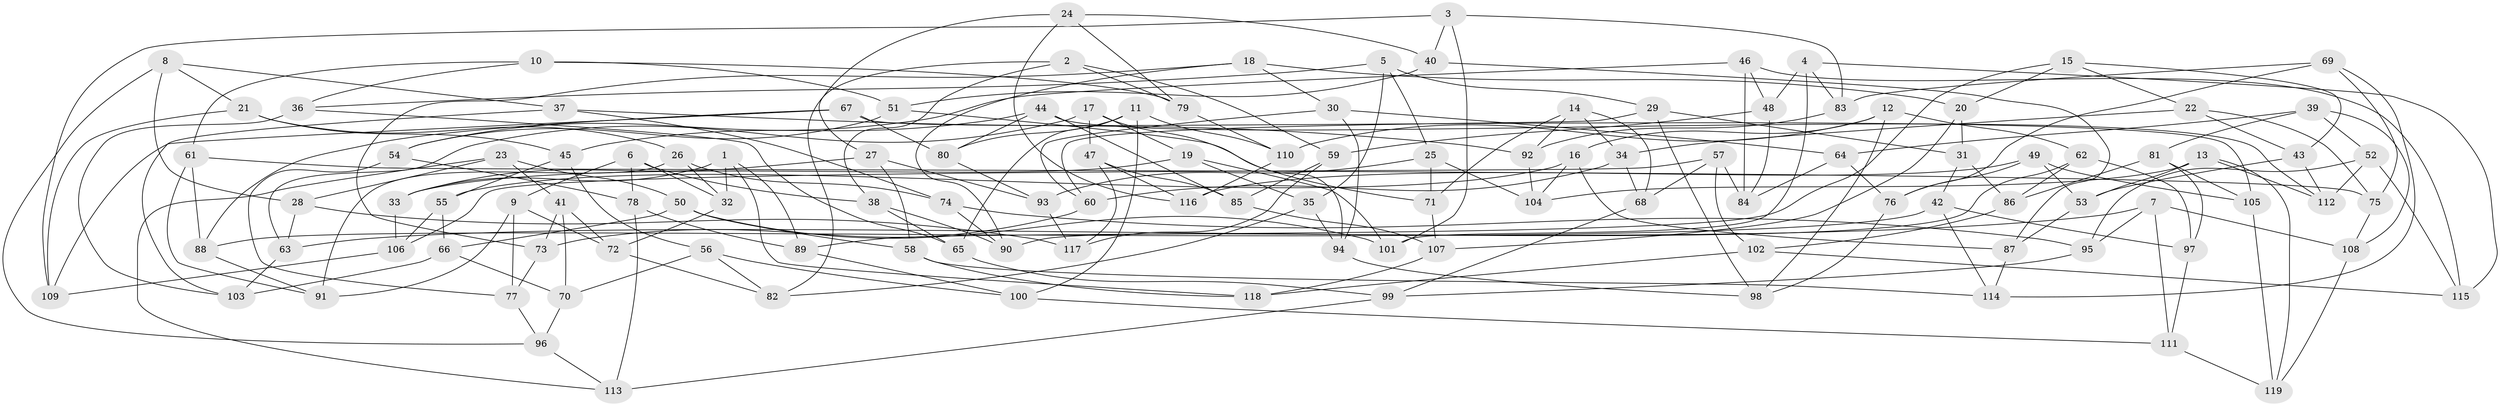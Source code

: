 // coarse degree distribution, {6: 0.5333333333333333, 4: 0.41333333333333333, 5: 0.05333333333333334}
// Generated by graph-tools (version 1.1) at 2025/52/02/27/25 19:52:34]
// undirected, 119 vertices, 238 edges
graph export_dot {
graph [start="1"]
  node [color=gray90,style=filled];
  1;
  2;
  3;
  4;
  5;
  6;
  7;
  8;
  9;
  10;
  11;
  12;
  13;
  14;
  15;
  16;
  17;
  18;
  19;
  20;
  21;
  22;
  23;
  24;
  25;
  26;
  27;
  28;
  29;
  30;
  31;
  32;
  33;
  34;
  35;
  36;
  37;
  38;
  39;
  40;
  41;
  42;
  43;
  44;
  45;
  46;
  47;
  48;
  49;
  50;
  51;
  52;
  53;
  54;
  55;
  56;
  57;
  58;
  59;
  60;
  61;
  62;
  63;
  64;
  65;
  66;
  67;
  68;
  69;
  70;
  71;
  72;
  73;
  74;
  75;
  76;
  77;
  78;
  79;
  80;
  81;
  82;
  83;
  84;
  85;
  86;
  87;
  88;
  89;
  90;
  91;
  92;
  93;
  94;
  95;
  96;
  97;
  98;
  99;
  100;
  101;
  102;
  103;
  104;
  105;
  106;
  107;
  108;
  109;
  110;
  111;
  112;
  113;
  114;
  115;
  116;
  117;
  118;
  119;
  1 -- 118;
  1 -- 33;
  1 -- 32;
  1 -- 89;
  2 -- 79;
  2 -- 82;
  2 -- 59;
  2 -- 38;
  3 -- 83;
  3 -- 109;
  3 -- 101;
  3 -- 40;
  4 -- 101;
  4 -- 115;
  4 -- 48;
  4 -- 83;
  5 -- 35;
  5 -- 25;
  5 -- 29;
  5 -- 36;
  6 -- 78;
  6 -- 9;
  6 -- 32;
  6 -- 38;
  7 -- 63;
  7 -- 111;
  7 -- 108;
  7 -- 95;
  8 -- 28;
  8 -- 96;
  8 -- 37;
  8 -- 21;
  9 -- 72;
  9 -- 91;
  9 -- 77;
  10 -- 36;
  10 -- 51;
  10 -- 79;
  10 -- 61;
  11 -- 110;
  11 -- 100;
  11 -- 80;
  11 -- 65;
  12 -- 110;
  12 -- 62;
  12 -- 98;
  12 -- 16;
  13 -- 119;
  13 -- 112;
  13 -- 53;
  13 -- 104;
  14 -- 71;
  14 -- 68;
  14 -- 34;
  14 -- 92;
  15 -- 43;
  15 -- 22;
  15 -- 89;
  15 -- 20;
  16 -- 104;
  16 -- 87;
  16 -- 55;
  17 -- 94;
  17 -- 47;
  17 -- 63;
  17 -- 19;
  18 -- 90;
  18 -- 30;
  18 -- 20;
  18 -- 73;
  19 -- 101;
  19 -- 33;
  19 -- 35;
  20 -- 107;
  20 -- 31;
  21 -- 109;
  21 -- 45;
  21 -- 26;
  22 -- 75;
  22 -- 43;
  22 -- 34;
  23 -- 50;
  23 -- 113;
  23 -- 28;
  23 -- 41;
  24 -- 40;
  24 -- 27;
  24 -- 116;
  24 -- 79;
  25 -- 71;
  25 -- 93;
  25 -- 104;
  26 -- 91;
  26 -- 32;
  26 -- 74;
  27 -- 58;
  27 -- 33;
  27 -- 93;
  28 -- 117;
  28 -- 63;
  29 -- 31;
  29 -- 60;
  29 -- 98;
  30 -- 64;
  30 -- 94;
  30 -- 60;
  31 -- 86;
  31 -- 42;
  32 -- 72;
  33 -- 106;
  34 -- 68;
  34 -- 60;
  35 -- 82;
  35 -- 94;
  36 -- 103;
  36 -- 65;
  37 -- 92;
  37 -- 103;
  37 -- 74;
  38 -- 90;
  38 -- 65;
  39 -- 64;
  39 -- 108;
  39 -- 52;
  39 -- 81;
  40 -- 51;
  40 -- 87;
  41 -- 70;
  41 -- 72;
  41 -- 73;
  42 -- 88;
  42 -- 114;
  42 -- 97;
  43 -- 53;
  43 -- 112;
  44 -- 85;
  44 -- 45;
  44 -- 80;
  44 -- 112;
  45 -- 55;
  45 -- 56;
  46 -- 84;
  46 -- 54;
  46 -- 115;
  46 -- 48;
  47 -- 85;
  47 -- 117;
  47 -- 116;
  48 -- 84;
  48 -- 59;
  49 -- 76;
  49 -- 53;
  49 -- 105;
  49 -- 116;
  50 -- 66;
  50 -- 101;
  50 -- 58;
  51 -- 71;
  51 -- 54;
  52 -- 115;
  52 -- 95;
  52 -- 112;
  53 -- 87;
  54 -- 78;
  54 -- 77;
  55 -- 106;
  55 -- 66;
  56 -- 70;
  56 -- 82;
  56 -- 100;
  57 -- 84;
  57 -- 102;
  57 -- 106;
  57 -- 68;
  58 -- 118;
  58 -- 114;
  59 -- 85;
  59 -- 117;
  60 -- 73;
  61 -- 91;
  61 -- 75;
  61 -- 88;
  62 -- 97;
  62 -- 90;
  62 -- 86;
  63 -- 103;
  64 -- 84;
  64 -- 76;
  65 -- 99;
  66 -- 70;
  66 -- 103;
  67 -- 105;
  67 -- 80;
  67 -- 109;
  67 -- 88;
  68 -- 99;
  69 -- 75;
  69 -- 83;
  69 -- 114;
  69 -- 76;
  70 -- 96;
  71 -- 107;
  72 -- 82;
  73 -- 77;
  74 -- 95;
  74 -- 90;
  75 -- 108;
  76 -- 98;
  77 -- 96;
  78 -- 89;
  78 -- 113;
  79 -- 110;
  80 -- 93;
  81 -- 105;
  81 -- 97;
  81 -- 86;
  83 -- 92;
  85 -- 107;
  86 -- 102;
  87 -- 114;
  88 -- 91;
  89 -- 100;
  92 -- 104;
  93 -- 117;
  94 -- 98;
  95 -- 99;
  96 -- 113;
  97 -- 111;
  99 -- 113;
  100 -- 111;
  102 -- 115;
  102 -- 118;
  105 -- 119;
  106 -- 109;
  107 -- 118;
  108 -- 119;
  110 -- 116;
  111 -- 119;
}
